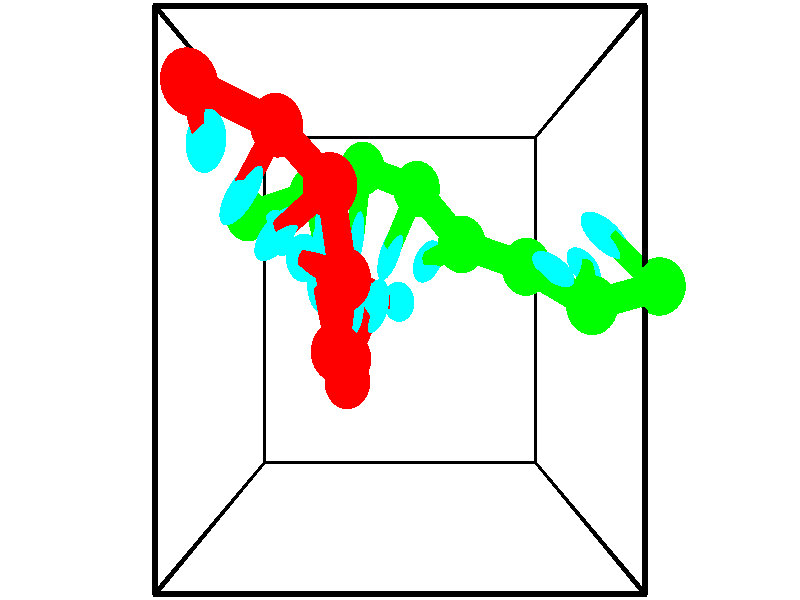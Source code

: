 // switches for output
#declare DRAW_BASES = 1; // possible values are 0, 1; only relevant for DNA ribbons
#declare DRAW_BASES_TYPE = 3; // possible values are 1, 2, 3; only relevant for DNA ribbons
#declare DRAW_FOG = 0; // set to 1 to enable fog

#include "colors.inc"

#include "transforms.inc"
background { rgb <1, 1, 1>}

#default {
   normal{
       ripples 0.25
       frequency 0.20
       turbulence 0.2
       lambda 5
   }
	finish {
		phong 0.1
		phong_size 40.
	}
}

// original window dimensions: 1024x640


// camera settings

camera {
	sky <-0, 1, 0>
	up <-0, 1, 0>
	right 1.6 * <1, 0, 0>
	location <2.5, 2.5, 11.1562>
	look_at <2.5, 2.5, 2.5>
	direction <0, 0, -8.6562>
	angle 67.0682
}


# declare cpy_camera_pos = <2.5, 2.5, 11.1562>;
# if (DRAW_FOG = 1)
fog {
	fog_type 2
	up vnormalize(cpy_camera_pos)
	color rgbt<1,1,1,0.3>
	distance 1e-5
	fog_alt 3e-3
	fog_offset 4
}
# end


// LIGHTS

# declare lum = 6;
global_settings {
	ambient_light rgb lum * <0.05, 0.05, 0.05>
	max_trace_level 15
}# declare cpy_direct_light_amount = 0.25;
light_source
{	1000 * <-1, -1, 1>,
	rgb lum * cpy_direct_light_amount
	parallel
}

light_source
{	1000 * <1, 1, -1>,
	rgb lum * cpy_direct_light_amount
	parallel
}

// strand 0

// nucleotide -1

// particle -1
sphere {
	<0.589624, 4.146667, 5.676669> 0.250000
	pigment { color rgbt <1,0,0,0> }
	no_shadow
}
cylinder {
	<0.743553, 3.848721, 5.894691>,  <0.835911, 3.669953, 6.025505>, 0.100000
	pigment { color rgbt <1,0,0,0> }
	no_shadow
}
cylinder {
	<0.743553, 3.848721, 5.894691>,  <0.589624, 4.146667, 5.676669>, 0.100000
	pigment { color rgbt <1,0,0,0> }
	no_shadow
}

// particle -1
sphere {
	<0.743553, 3.848721, 5.894691> 0.100000
	pigment { color rgbt <1,0,0,0> }
	no_shadow
}
sphere {
	0, 1
	scale<0.080000,0.200000,0.300000>
	matrix <0.442448, -0.369391, -0.817184,
		0.810031, 0.555630, 0.187415,
		0.384823, -0.744866, 0.545056,
		0.859000, 3.625261, 6.058208>
	pigment { color rgbt <0,1,1,0> }
	no_shadow
}
cylinder {
	<1.324631, 3.887025, 5.399462>,  <0.589624, 4.146667, 5.676669>, 0.130000
	pigment { color rgbt <1,0,0,0> }
	no_shadow
}

// nucleotide -1

// particle -1
sphere {
	<1.324631, 3.887025, 5.399462> 0.250000
	pigment { color rgbt <1,0,0,0> }
	no_shadow
}
cylinder {
	<1.175240, 3.554867, 5.564850>,  <1.085605, 3.355572, 5.664083>, 0.100000
	pigment { color rgbt <1,0,0,0> }
	no_shadow
}
cylinder {
	<1.175240, 3.554867, 5.564850>,  <1.324631, 3.887025, 5.399462>, 0.100000
	pigment { color rgbt <1,0,0,0> }
	no_shadow
}

// particle -1
sphere {
	<1.175240, 3.554867, 5.564850> 0.100000
	pigment { color rgbt <1,0,0,0> }
	no_shadow
}
sphere {
	0, 1
	scale<0.080000,0.200000,0.300000>
	matrix <0.496601, -0.555451, -0.666980,
		0.783519, -0.043773, 0.619824,
		-0.373478, -0.830396, 0.413469,
		1.063196, 3.305748, 5.688890>
	pigment { color rgbt <0,1,1,0> }
	no_shadow
}
cylinder {
	<1.856715, 3.380260, 5.601029>,  <1.324631, 3.887025, 5.399462>, 0.130000
	pigment { color rgbt <1,0,0,0> }
	no_shadow
}

// nucleotide -1

// particle -1
sphere {
	<1.856715, 3.380260, 5.601029> 0.250000
	pigment { color rgbt <1,0,0,0> }
	no_shadow
}
cylinder {
	<1.544968, 3.180637, 5.449490>,  <1.357919, 3.060864, 5.358566>, 0.100000
	pigment { color rgbt <1,0,0,0> }
	no_shadow
}
cylinder {
	<1.544968, 3.180637, 5.449490>,  <1.856715, 3.380260, 5.601029>, 0.100000
	pigment { color rgbt <1,0,0,0> }
	no_shadow
}

// particle -1
sphere {
	<1.544968, 3.180637, 5.449490> 0.100000
	pigment { color rgbt <1,0,0,0> }
	no_shadow
}
sphere {
	0, 1
	scale<0.080000,0.200000,0.300000>
	matrix <0.591802, -0.387719, -0.706714,
		0.205803, -0.774994, 0.597519,
		-0.779369, -0.499057, -0.378849,
		1.311157, 3.030920, 5.335835>
	pigment { color rgbt <0,1,1,0> }
	no_shadow
}
cylinder {
	<1.983877, 2.656364, 5.609039>,  <1.856715, 3.380260, 5.601029>, 0.130000
	pigment { color rgbt <1,0,0,0> }
	no_shadow
}

// nucleotide -1

// particle -1
sphere {
	<1.983877, 2.656364, 5.609039> 0.250000
	pigment { color rgbt <1,0,0,0> }
	no_shadow
}
cylinder {
	<1.726837, 2.768562, 5.323833>,  <1.572613, 2.835881, 5.152710>, 0.100000
	pigment { color rgbt <1,0,0,0> }
	no_shadow
}
cylinder {
	<1.726837, 2.768562, 5.323833>,  <1.983877, 2.656364, 5.609039>, 0.100000
	pigment { color rgbt <1,0,0,0> }
	no_shadow
}

// particle -1
sphere {
	<1.726837, 2.768562, 5.323833> 0.100000
	pigment { color rgbt <1,0,0,0> }
	no_shadow
}
sphere {
	0, 1
	scale<0.080000,0.200000,0.300000>
	matrix <0.689003, -0.195534, -0.697883,
		-0.335171, -0.939728, -0.067612,
		-0.642600, 0.280495, -0.713013,
		1.534057, 2.852711, 5.109930>
	pigment { color rgbt <0,1,1,0> }
	no_shadow
}
cylinder {
	<1.863407, 2.071492, 5.136694>,  <1.983877, 2.656364, 5.609039>, 0.130000
	pigment { color rgbt <1,0,0,0> }
	no_shadow
}

// nucleotide -1

// particle -1
sphere {
	<1.863407, 2.071492, 5.136694> 0.250000
	pigment { color rgbt <1,0,0,0> }
	no_shadow
}
cylinder {
	<1.756599, 2.398899, 4.933231>,  <1.692515, 2.595343, 4.811154>, 0.100000
	pigment { color rgbt <1,0,0,0> }
	no_shadow
}
cylinder {
	<1.756599, 2.398899, 4.933231>,  <1.863407, 2.071492, 5.136694>, 0.100000
	pigment { color rgbt <1,0,0,0> }
	no_shadow
}

// particle -1
sphere {
	<1.756599, 2.398899, 4.933231> 0.100000
	pigment { color rgbt <1,0,0,0> }
	no_shadow
}
sphere {
	0, 1
	scale<0.080000,0.200000,0.300000>
	matrix <0.604184, -0.269017, -0.750061,
		-0.750775, -0.507602, -0.422702,
		-0.267018, 0.818517, -0.508656,
		1.676494, 2.644454, 4.780634>
	pigment { color rgbt <0,1,1,0> }
	no_shadow
}
cylinder {
	<1.922220, 1.750622, 4.511311>,  <1.863407, 2.071492, 5.136694>, 0.130000
	pigment { color rgbt <1,0,0,0> }
	no_shadow
}

// nucleotide -1

// particle -1
sphere {
	<1.922220, 1.750622, 4.511311> 0.250000
	pigment { color rgbt <1,0,0,0> }
	no_shadow
}
cylinder {
	<1.936272, 2.149406, 4.483501>,  <1.944703, 2.388677, 4.466815>, 0.100000
	pigment { color rgbt <1,0,0,0> }
	no_shadow
}
cylinder {
	<1.936272, 2.149406, 4.483501>,  <1.922220, 1.750622, 4.511311>, 0.100000
	pigment { color rgbt <1,0,0,0> }
	no_shadow
}

// particle -1
sphere {
	<1.936272, 2.149406, 4.483501> 0.100000
	pigment { color rgbt <1,0,0,0> }
	no_shadow
}
sphere {
	0, 1
	scale<0.080000,0.200000,0.300000>
	matrix <0.639847, -0.075877, -0.764747,
		-0.767699, -0.017619, -0.640569,
		0.035130, 0.996961, -0.069524,
		1.946811, 2.448495, 4.462644>
	pigment { color rgbt <0,1,1,0> }
	no_shadow
}
cylinder {
	<1.900107, 1.900518, 3.784245>,  <1.922220, 1.750622, 4.511311>, 0.130000
	pigment { color rgbt <1,0,0,0> }
	no_shadow
}

// nucleotide -1

// particle -1
sphere {
	<1.900107, 1.900518, 3.784245> 0.250000
	pigment { color rgbt <1,0,0,0> }
	no_shadow
}
cylinder {
	<2.072388, 2.207012, 3.974983>,  <2.175756, 2.390908, 4.089426>, 0.100000
	pigment { color rgbt <1,0,0,0> }
	no_shadow
}
cylinder {
	<2.072388, 2.207012, 3.974983>,  <1.900107, 1.900518, 3.784245>, 0.100000
	pigment { color rgbt <1,0,0,0> }
	no_shadow
}

// particle -1
sphere {
	<2.072388, 2.207012, 3.974983> 0.100000
	pigment { color rgbt <1,0,0,0> }
	no_shadow
}
sphere {
	0, 1
	scale<0.080000,0.200000,0.300000>
	matrix <0.734745, 0.009108, -0.678282,
		-0.524066, 0.642497, -0.559064,
		0.430702, 0.766234, 0.476844,
		2.201598, 2.436882, 4.118037>
	pigment { color rgbt <0,1,1,0> }
	no_shadow
}
cylinder {
	<2.063526, 2.496285, 3.338359>,  <1.900107, 1.900518, 3.784245>, 0.130000
	pigment { color rgbt <1,0,0,0> }
	no_shadow
}

// nucleotide -1

// particle -1
sphere {
	<2.063526, 2.496285, 3.338359> 0.250000
	pigment { color rgbt <1,0,0,0> }
	no_shadow
}
cylinder {
	<2.300873, 2.487976, 3.660225>,  <2.443281, 2.482991, 3.853344>, 0.100000
	pigment { color rgbt <1,0,0,0> }
	no_shadow
}
cylinder {
	<2.300873, 2.487976, 3.660225>,  <2.063526, 2.496285, 3.338359>, 0.100000
	pigment { color rgbt <1,0,0,0> }
	no_shadow
}

// particle -1
sphere {
	<2.300873, 2.487976, 3.660225> 0.100000
	pigment { color rgbt <1,0,0,0> }
	no_shadow
}
sphere {
	0, 1
	scale<0.080000,0.200000,0.300000>
	matrix <0.804932, 0.015369, -0.593167,
		-0.000045, 0.999666, 0.025841,
		0.593366, -0.020773, 0.804664,
		2.478883, 2.481744, 3.901624>
	pigment { color rgbt <0,1,1,0> }
	no_shadow
}
// strand 1

// nucleotide -1

// particle -1
sphere {
	<5.156639, 2.615811, 4.961862> 0.250000
	pigment { color rgbt <0,1,0,0> }
	no_shadow
}
cylinder {
	<4.882378, 2.878658, 4.836594>,  <4.717821, 3.036367, 4.761433>, 0.100000
	pigment { color rgbt <0,1,0,0> }
	no_shadow
}
cylinder {
	<4.882378, 2.878658, 4.836594>,  <5.156639, 2.615811, 4.961862>, 0.100000
	pigment { color rgbt <0,1,0,0> }
	no_shadow
}

// particle -1
sphere {
	<4.882378, 2.878658, 4.836594> 0.100000
	pigment { color rgbt <0,1,0,0> }
	no_shadow
}
sphere {
	0, 1
	scale<0.080000,0.200000,0.300000>
	matrix <-0.248026, -0.615372, -0.748198,
		-0.684373, -0.435327, 0.584913,
		-0.685650, 0.657120, -0.313171,
		4.676682, 3.075794, 4.742643>
	pigment { color rgbt <0,1,1,0> }
	no_shadow
}
cylinder {
	<4.427514, 2.455857, 5.087625>,  <5.156639, 2.615811, 4.961862>, 0.130000
	pigment { color rgbt <0,1,0,0> }
	no_shadow
}

// nucleotide -1

// particle -1
sphere {
	<4.427514, 2.455857, 5.087625> 0.250000
	pigment { color rgbt <0,1,0,0> }
	no_shadow
}
cylinder {
	<4.483574, 2.661449, 4.749115>,  <4.517210, 2.784805, 4.546009>, 0.100000
	pigment { color rgbt <0,1,0,0> }
	no_shadow
}
cylinder {
	<4.483574, 2.661449, 4.749115>,  <4.427514, 2.455857, 5.087625>, 0.100000
	pigment { color rgbt <0,1,0,0> }
	no_shadow
}

// particle -1
sphere {
	<4.483574, 2.661449, 4.749115> 0.100000
	pigment { color rgbt <0,1,0,0> }
	no_shadow
}
sphere {
	0, 1
	scale<0.080000,0.200000,0.300000>
	matrix <-0.357963, -0.770595, -0.527299,
		-0.923158, 0.376837, 0.075986,
		0.140151, 0.513981, -0.846275,
		4.525620, 2.815644, 4.495233>
	pigment { color rgbt <0,1,1,0> }
	no_shadow
}
cylinder {
	<3.806460, 2.786119, 4.899401>,  <4.427514, 2.455857, 5.087625>, 0.130000
	pigment { color rgbt <0,1,0,0> }
	no_shadow
}

// nucleotide -1

// particle -1
sphere {
	<3.806460, 2.786119, 4.899401> 0.250000
	pigment { color rgbt <0,1,0,0> }
	no_shadow
}
cylinder {
	<3.864624, 2.758236, 5.294167>,  <3.899522, 2.741506, 5.531026>, 0.100000
	pigment { color rgbt <0,1,0,0> }
	no_shadow
}
cylinder {
	<3.864624, 2.758236, 5.294167>,  <3.806460, 2.786119, 4.899401>, 0.100000
	pigment { color rgbt <0,1,0,0> }
	no_shadow
}

// particle -1
sphere {
	<3.864624, 2.758236, 5.294167> 0.100000
	pigment { color rgbt <0,1,0,0> }
	no_shadow
}
sphere {
	0, 1
	scale<0.080000,0.200000,0.300000>
	matrix <-0.614358, -0.788257, 0.034842,
		0.775513, -0.611385, -0.157445,
		0.145409, -0.069707, 0.986913,
		3.908247, 2.737324, 5.590240>
	pigment { color rgbt <0,1,1,0> }
	no_shadow
}
cylinder {
	<3.146765, 2.983873, 4.836618>,  <3.806460, 2.786119, 4.899401>, 0.130000
	pigment { color rgbt <0,1,0,0> }
	no_shadow
}

// nucleotide -1

// particle -1
sphere {
	<3.146765, 2.983873, 4.836618> 0.250000
	pigment { color rgbt <0,1,0,0> }
	no_shadow
}
cylinder {
	<2.955917, 2.917126, 4.491478>,  <2.841408, 2.877078, 4.284394>, 0.100000
	pigment { color rgbt <0,1,0,0> }
	no_shadow
}
cylinder {
	<2.955917, 2.917126, 4.491478>,  <3.146765, 2.983873, 4.836618>, 0.100000
	pigment { color rgbt <0,1,0,0> }
	no_shadow
}

// particle -1
sphere {
	<2.955917, 2.917126, 4.491478> 0.100000
	pigment { color rgbt <0,1,0,0> }
	no_shadow
}
sphere {
	0, 1
	scale<0.080000,0.200000,0.300000>
	matrix <-0.873114, 0.201873, 0.443755,
		0.100138, 0.965092, -0.242012,
		-0.477120, -0.166867, -0.862851,
		2.812781, 2.867066, 4.232623>
	pigment { color rgbt <0,1,1,0> }
	no_shadow
}
cylinder {
	<2.678848, 3.491975, 4.666133>,  <3.146765, 2.983873, 4.836618>, 0.130000
	pigment { color rgbt <0,1,0,0> }
	no_shadow
}

// nucleotide -1

// particle -1
sphere {
	<2.678848, 3.491975, 4.666133> 0.250000
	pigment { color rgbt <0,1,0,0> }
	no_shadow
}
cylinder {
	<2.512299, 3.181763, 4.476318>,  <2.412369, 2.995635, 4.362430>, 0.100000
	pigment { color rgbt <0,1,0,0> }
	no_shadow
}
cylinder {
	<2.512299, 3.181763, 4.476318>,  <2.678848, 3.491975, 4.666133>, 0.100000
	pigment { color rgbt <0,1,0,0> }
	no_shadow
}

// particle -1
sphere {
	<2.512299, 3.181763, 4.476318> 0.100000
	pigment { color rgbt <0,1,0,0> }
	no_shadow
}
sphere {
	0, 1
	scale<0.080000,0.200000,0.300000>
	matrix <-0.885204, 0.226684, 0.406237,
		-0.207480, 0.589208, -0.780888,
		-0.416373, -0.775531, -0.474536,
		2.387387, 2.949103, 4.333958>
	pigment { color rgbt <0,1,1,0> }
	no_shadow
}
cylinder {
	<2.076589, 3.747050, 4.280661>,  <2.678848, 3.491975, 4.666133>, 0.130000
	pigment { color rgbt <0,1,0,0> }
	no_shadow
}

// nucleotide -1

// particle -1
sphere {
	<2.076589, 3.747050, 4.280661> 0.250000
	pigment { color rgbt <0,1,0,0> }
	no_shadow
}
cylinder {
	<2.028183, 3.353813, 4.335629>,  <1.999140, 3.117871, 4.368609>, 0.100000
	pigment { color rgbt <0,1,0,0> }
	no_shadow
}
cylinder {
	<2.028183, 3.353813, 4.335629>,  <2.076589, 3.747050, 4.280661>, 0.100000
	pigment { color rgbt <0,1,0,0> }
	no_shadow
}

// particle -1
sphere {
	<2.028183, 3.353813, 4.335629> 0.100000
	pigment { color rgbt <0,1,0,0> }
	no_shadow
}
sphere {
	0, 1
	scale<0.080000,0.200000,0.300000>
	matrix <-0.914751, 0.164202, 0.369145,
		-0.385469, -0.081033, -0.919156,
		-0.121014, -0.983093, 0.137420,
		1.991879, 3.058885, 4.376854>
	pigment { color rgbt <0,1,1,0> }
	no_shadow
}
cylinder {
	<1.432049, 3.559882, 3.935808>,  <2.076589, 3.747050, 4.280661>, 0.130000
	pigment { color rgbt <0,1,0,0> }
	no_shadow
}

// nucleotide -1

// particle -1
sphere {
	<1.432049, 3.559882, 3.935808> 0.250000
	pigment { color rgbt <0,1,0,0> }
	no_shadow
}
cylinder {
	<1.539307, 3.288483, 4.209373>,  <1.603661, 3.125643, 4.373513>, 0.100000
	pigment { color rgbt <0,1,0,0> }
	no_shadow
}
cylinder {
	<1.539307, 3.288483, 4.209373>,  <1.432049, 3.559882, 3.935808>, 0.100000
	pigment { color rgbt <0,1,0,0> }
	no_shadow
}

// particle -1
sphere {
	<1.539307, 3.288483, 4.209373> 0.100000
	pigment { color rgbt <0,1,0,0> }
	no_shadow
}
sphere {
	0, 1
	scale<0.080000,0.200000,0.300000>
	matrix <-0.909860, 0.054964, 0.411259,
		-0.316629, -0.732542, -0.602601,
		0.268143, -0.678499, 0.683914,
		1.619750, 3.084933, 4.414548>
	pigment { color rgbt <0,1,1,0> }
	no_shadow
}
cylinder {
	<0.732757, 3.317789, 4.156821>,  <1.432049, 3.559882, 3.935808>, 0.130000
	pigment { color rgbt <0,1,0,0> }
	no_shadow
}

// nucleotide -1

// particle -1
sphere {
	<0.732757, 3.317789, 4.156821> 0.250000
	pigment { color rgbt <0,1,0,0> }
	no_shadow
}
cylinder {
	<0.992050, 3.195583, 4.435806>,  <1.147626, 3.122260, 4.603198>, 0.100000
	pigment { color rgbt <0,1,0,0> }
	no_shadow
}
cylinder {
	<0.992050, 3.195583, 4.435806>,  <0.732757, 3.317789, 4.156821>, 0.100000
	pigment { color rgbt <0,1,0,0> }
	no_shadow
}

// particle -1
sphere {
	<0.992050, 3.195583, 4.435806> 0.100000
	pigment { color rgbt <0,1,0,0> }
	no_shadow
}
sphere {
	0, 1
	scale<0.080000,0.200000,0.300000>
	matrix <-0.746476, -0.074258, 0.661256,
		-0.150231, -0.949288, -0.276195,
		0.648232, -0.305514, 0.697464,
		1.186520, 3.103929, 4.645045>
	pigment { color rgbt <0,1,1,0> }
	no_shadow
}
// box output
cylinder {
	<0.000000, 0.000000, 0.000000>,  <5.000000, 0.000000, 0.000000>, 0.025000
	pigment { color rgbt <0,0,0,0> }
	no_shadow
}
cylinder {
	<0.000000, 0.000000, 0.000000>,  <0.000000, 5.000000, 0.000000>, 0.025000
	pigment { color rgbt <0,0,0,0> }
	no_shadow
}
cylinder {
	<0.000000, 0.000000, 0.000000>,  <0.000000, 0.000000, 5.000000>, 0.025000
	pigment { color rgbt <0,0,0,0> }
	no_shadow
}
cylinder {
	<5.000000, 5.000000, 5.000000>,  <0.000000, 5.000000, 5.000000>, 0.025000
	pigment { color rgbt <0,0,0,0> }
	no_shadow
}
cylinder {
	<5.000000, 5.000000, 5.000000>,  <5.000000, 0.000000, 5.000000>, 0.025000
	pigment { color rgbt <0,0,0,0> }
	no_shadow
}
cylinder {
	<5.000000, 5.000000, 5.000000>,  <5.000000, 5.000000, 0.000000>, 0.025000
	pigment { color rgbt <0,0,0,0> }
	no_shadow
}
cylinder {
	<0.000000, 0.000000, 5.000000>,  <0.000000, 5.000000, 5.000000>, 0.025000
	pigment { color rgbt <0,0,0,0> }
	no_shadow
}
cylinder {
	<0.000000, 0.000000, 5.000000>,  <5.000000, 0.000000, 5.000000>, 0.025000
	pigment { color rgbt <0,0,0,0> }
	no_shadow
}
cylinder {
	<5.000000, 5.000000, 0.000000>,  <0.000000, 5.000000, 0.000000>, 0.025000
	pigment { color rgbt <0,0,0,0> }
	no_shadow
}
cylinder {
	<5.000000, 5.000000, 0.000000>,  <5.000000, 0.000000, 0.000000>, 0.025000
	pigment { color rgbt <0,0,0,0> }
	no_shadow
}
cylinder {
	<5.000000, 0.000000, 5.000000>,  <5.000000, 0.000000, 0.000000>, 0.025000
	pigment { color rgbt <0,0,0,0> }
	no_shadow
}
cylinder {
	<0.000000, 5.000000, 0.000000>,  <0.000000, 5.000000, 5.000000>, 0.025000
	pigment { color rgbt <0,0,0,0> }
	no_shadow
}
// end of box output
